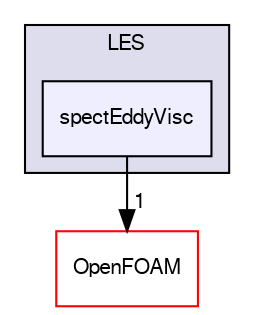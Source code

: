 digraph "src/turbulenceModels/incompressible/LES/spectEddyVisc" {
  bgcolor=transparent;
  compound=true
  node [ fontsize="10", fontname="FreeSans"];
  edge [ labelfontsize="10", labelfontname="FreeSans"];
  subgraph clusterdir_0ff4b9382053ae4e5512550be7c1416f {
    graph [ bgcolor="#ddddee", pencolor="black", label="LES" fontname="FreeSans", fontsize="10", URL="dir_0ff4b9382053ae4e5512550be7c1416f.html"]
  dir_460b18aab56dc7c4cb0fc63615ceb4e4 [shape=box, label="spectEddyVisc", style="filled", fillcolor="#eeeeff", pencolor="black", URL="dir_460b18aab56dc7c4cb0fc63615ceb4e4.html"];
  }
  dir_c5473ff19b20e6ec4dfe5c310b3778a8 [shape=box label="OpenFOAM" color="red" URL="dir_c5473ff19b20e6ec4dfe5c310b3778a8.html"];
  dir_460b18aab56dc7c4cb0fc63615ceb4e4->dir_c5473ff19b20e6ec4dfe5c310b3778a8 [headlabel="1", labeldistance=1.5 headhref="dir_002978_001732.html"];
}
